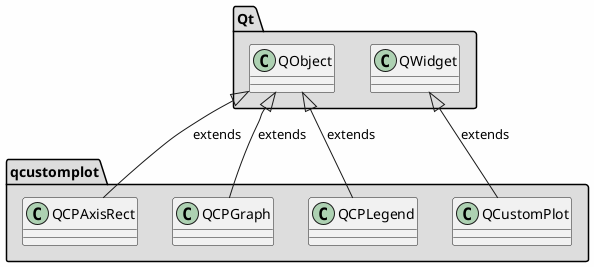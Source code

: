 
@startuml

skinparam backgroundColor #FEFEFE
skinparam wrapWidth 600
package "Qt" #DDDDDD
{

class "QObject"
{
}

class "QWidget"
{
}

}

package "qcustomplot" #DDDDDD
{

class "QCPAxisRect"
{
}

class "QCPGraph"
{
}

class "QCPLegend"
{
}

class "QCustomPlot"
{
}

}

'====================Inheritance section====================
QObject <|-- QCPAxisRect : extends
QObject <|-- QCPGraph : extends
QObject <|-- QCPLegend : extends
QWidget <|-- QCustomPlot : extends

@enduml